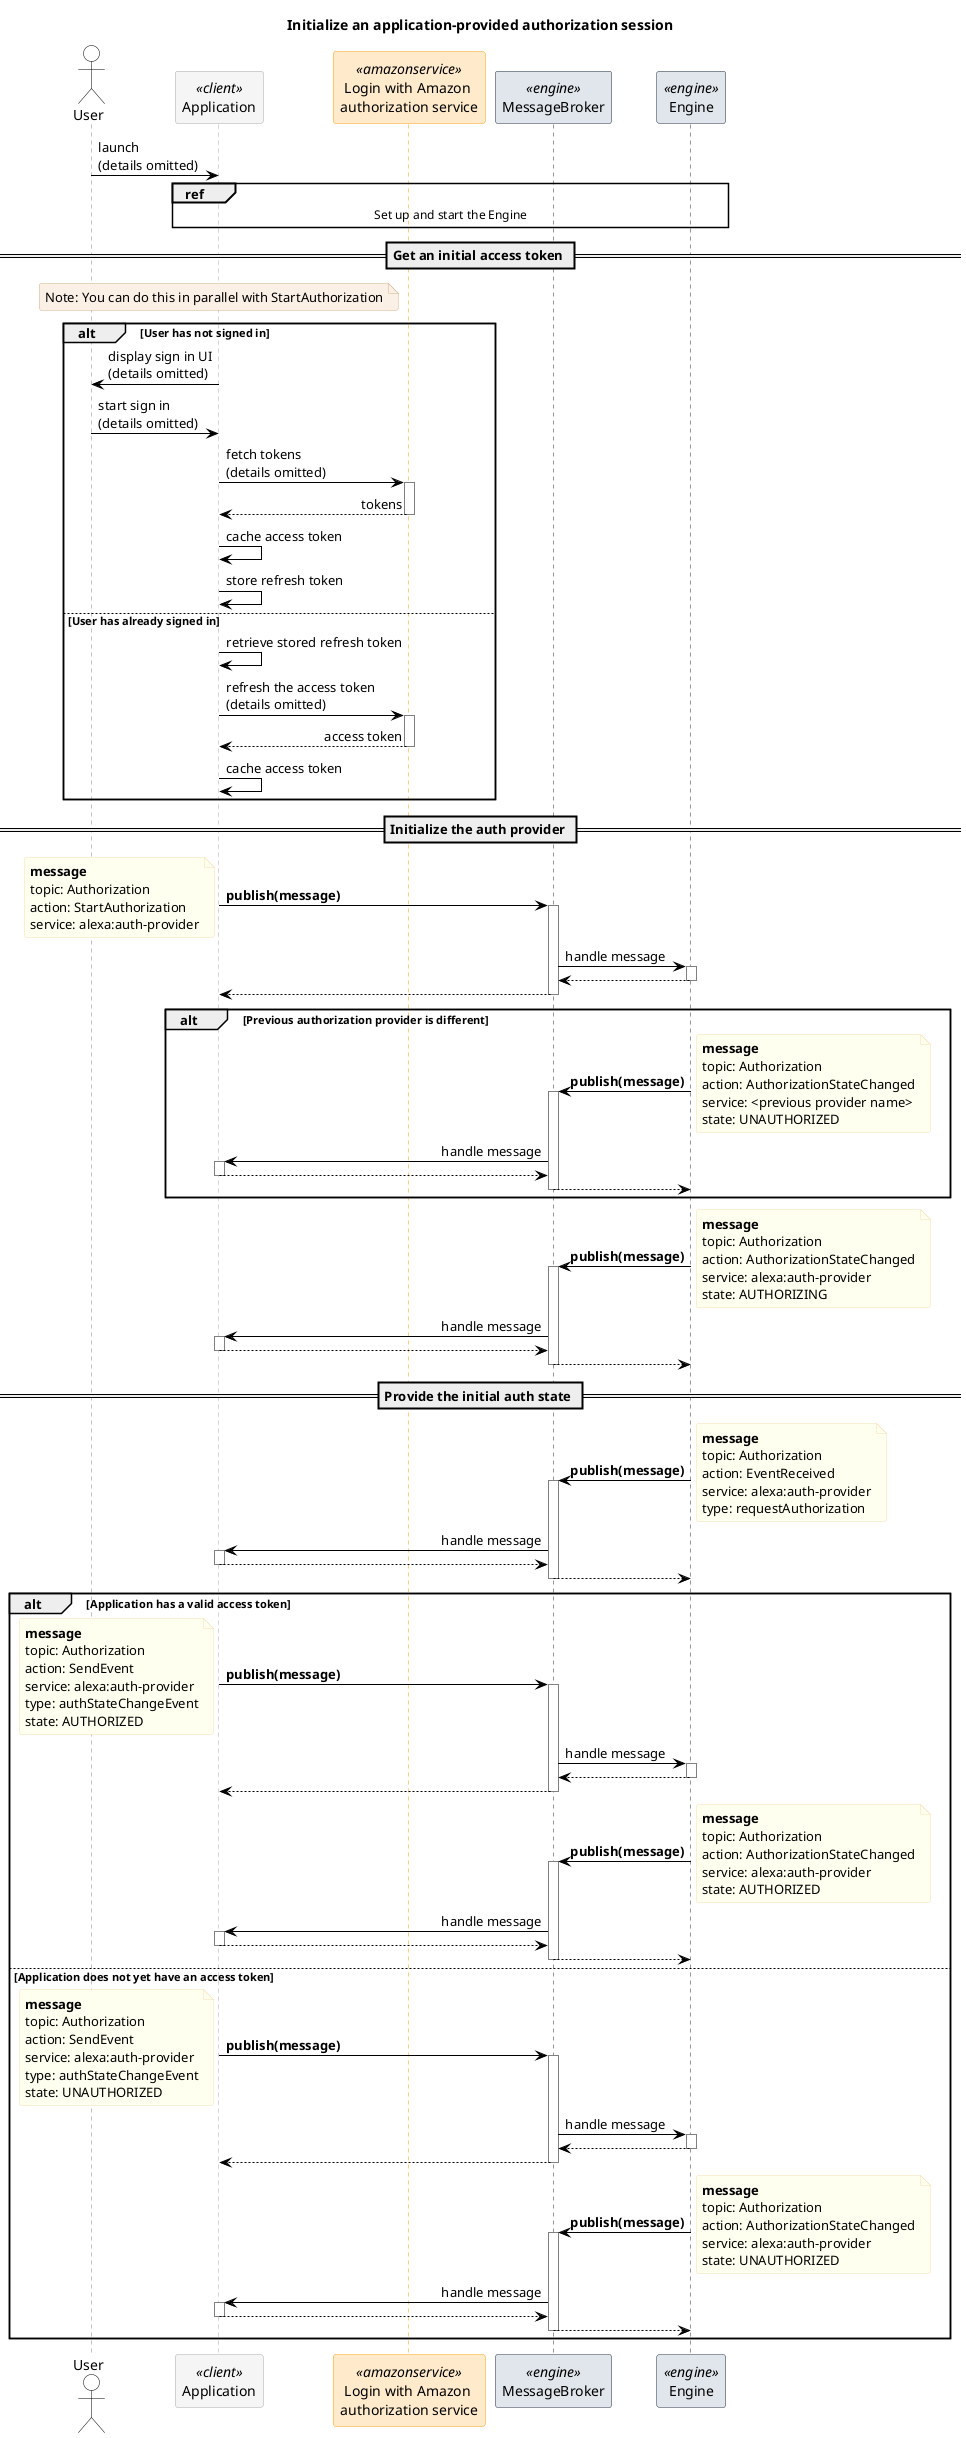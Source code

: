 @startuml
skinparam sequenceMessageAlign direction
skinparam lifelineStrategy nosolid

<style>
sequenceDiagram {
	.alexa {
    	RoundCorner 5
        BackgroundColor #E2F5FA
        LineColor #05A0D1
    }
    .engine {
    	RoundCorner 5
        BackgroundColor #E1E6EC
        LineColor #232F3E
    }
    .client {
    	RoundCorner 5
    	BackgroundColor WhiteSmoke
        LineColor DarkGrey
    }
    .amazonservice {
    	RoundCorner 5
    	BackgroundColor #FFEBCC
        LineColor #FF9900
    }
    actor {
    	BackgroundColor White
    	LineColor Black
    }
    arrow {
    	LineColor Black
    }
    lifeline {
    	LineColor Grey
        LineStyle 4
    }
    .message {
    	BackgroundColor Ivory
        LineColor Wheat
        RoundCorner 5
    }
    .callout {
    	BackgroundColor Linen
        LineColor Tan
        RoundCorner 5
    }
}
</style>


actor User Order 10
participant Application <<client>> order 30
participant "Login with Amazon \nauthorization service" as LWA <<amazonservice>> order 35
participant MessageBroker <<engine>> order 40
participant Engine as Engine <<engine>> order 45

Title: Initialize an application-provided authorization session

User -> Application: launch\n(details omitted)

ref over Application, Engine: Set up and start the Engine

== Get an initial access token ==

note <<callout>> over Application
Note: You can do this in parallel with StartAuthorization
end note

alt User has not signed in
Application -> User: display sign in UI\n(details omitted)
User -> Application: start sign in\n(details omitted)
Application -> LWA: fetch tokens\n(details omitted)
activate LWA
LWA --> Application: tokens
deactivate LWA
Application -> Application: cache access token
Application -> Application: store refresh token
else User has already signed in
Application -> Application: retrieve stored refresh token
Application -> LWA: refresh the access token\n(details omitted)
activate LWA
LWA --> Application: access token
deactivate LWA
Application -> Application: cache access token
end

== Initialize the auth provider ==

Application -> MessageBroker : **publish(message)**
note <<message>> left 
**message**
topic: Authorization
action: StartAuthorization
service: alexa:auth-provider
end note
activate MessageBroker
MessageBroker -> Engine: handle message
activate Engine
Engine --> MessageBroker
deactivate Engine
MessageBroker --> Application
deactivate MessageBroker

alt Previous authorization provider is different
Engine -> MessageBroker: **publish(message)**
note <<message>> right 
**message**
topic: Authorization
action: AuthorizationStateChanged
service: <previous provider name>
state: UNAUTHORIZED
end note
activate MessageBroker
MessageBroker -> Application: handle message
activate Application
Application --> MessageBroker
deactivate Application
MessageBroker --> Engine 
deactivate MessageBroker
end

Engine -> MessageBroker: **publish(message)**
note <<message>> right 
**message**
topic: Authorization
action: AuthorizationStateChanged
service: alexa:auth-provider
state: AUTHORIZING
end note
activate MessageBroker
MessageBroker -> Application: handle message
activate Application
Application --> MessageBroker
deactivate Application
MessageBroker --> Engine 
deactivate MessageBroker

== Provide the initial auth state ==

Engine -> MessageBroker: **publish(message)**
note <<message>> right 
**message**
topic: Authorization
action: EventReceived
service: alexa:auth-provider
type: requestAuthorization
end note
activate MessageBroker
MessageBroker -> Application: handle message
activate Application
Application --> MessageBroker
deactivate Application
MessageBroker --> Engine 
deactivate MessageBroker

alt Application has a valid access token
Application -> MessageBroker : **publish(message)**
note <<message>> left 
**message**
topic: Authorization
action: SendEvent
service: alexa:auth-provider
type: authStateChangeEvent
state: AUTHORIZED
end note
activate MessageBroker
MessageBroker -> Engine: handle message
activate Engine
Engine --> MessageBroker
deactivate Engine
MessageBroker --> Application
deactivate MessageBroker

Engine -> MessageBroker: **publish(message)**
note <<message>> right 
**message**
topic: Authorization
action: AuthorizationStateChanged
service: alexa:auth-provider
state: AUTHORIZED
end note
activate MessageBroker
MessageBroker -> Application: handle message
activate Application
Application --> MessageBroker
deactivate Application
MessageBroker --> Engine 
deactivate MessageBroker

else Application does not yet have an access token
Application -> MessageBroker : **publish(message)**
note <<message>> left 
**message**
topic: Authorization
action: SendEvent
service: alexa:auth-provider
type: authStateChangeEvent
state: UNAUTHORIZED
end note
activate MessageBroker
MessageBroker -> Engine: handle message
activate Engine
Engine --> MessageBroker
deactivate Engine
MessageBroker --> Application
deactivate MessageBroker

Engine -> MessageBroker: **publish(message)**
note <<message>> right 
**message**
topic: Authorization
action: AuthorizationStateChanged
service: alexa:auth-provider
state: UNAUTHORIZED
end note
activate MessageBroker
MessageBroker -> Application: handle message
activate Application
Application --> MessageBroker
deactivate Application
MessageBroker --> Engine 
deactivate MessageBroker
end
@enduml